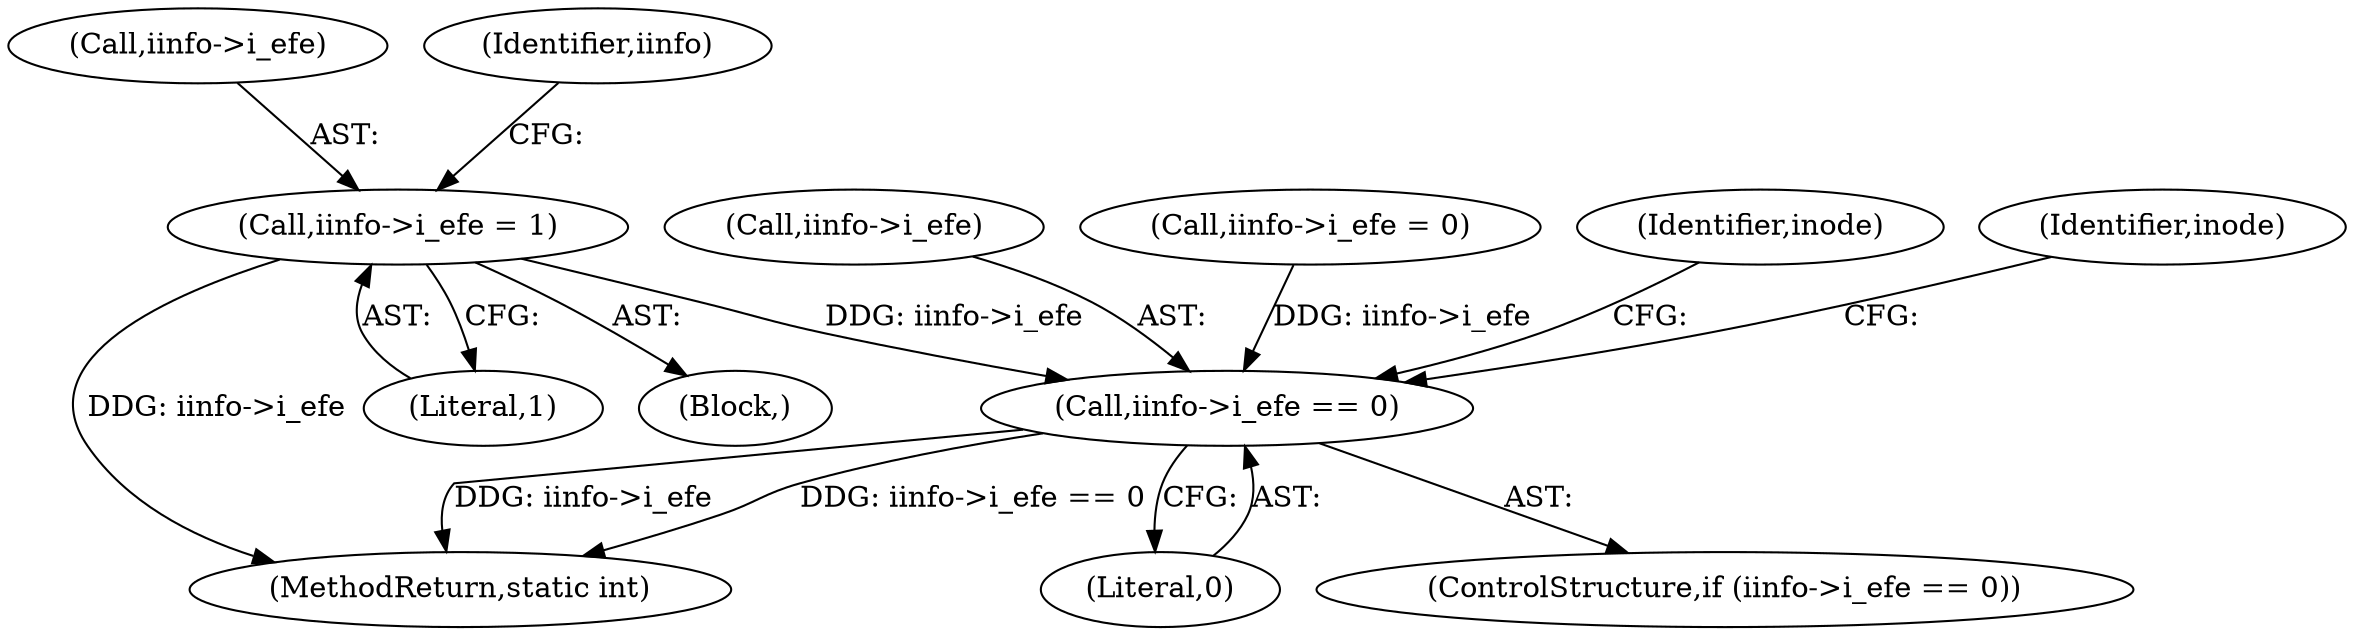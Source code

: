 digraph "0_linux_e159332b9af4b04d882dbcfe1bb0117f0a6d4b58@pointer" {
"1000411" [label="(Call,iinfo->i_efe = 1)"];
"1000762" [label="(Call,iinfo->i_efe == 0)"];
"1000411" [label="(Call,iinfo->i_efe = 1)"];
"1000412" [label="(Call,iinfo->i_efe)"];
"1000418" [label="(Identifier,iinfo)"];
"1000410" [label="(Block,)"];
"1000763" [label="(Call,iinfo->i_efe)"];
"1000467" [label="(Call,iinfo->i_efe = 0)"];
"1000871" [label="(Identifier,inode)"];
"1000761" [label="(ControlStructure,if (iinfo->i_efe == 0))"];
"1001226" [label="(MethodReturn,static int)"];
"1000766" [label="(Literal,0)"];
"1000770" [label="(Identifier,inode)"];
"1000415" [label="(Literal,1)"];
"1000762" [label="(Call,iinfo->i_efe == 0)"];
"1000411" -> "1000410"  [label="AST: "];
"1000411" -> "1000415"  [label="CFG: "];
"1000412" -> "1000411"  [label="AST: "];
"1000415" -> "1000411"  [label="AST: "];
"1000418" -> "1000411"  [label="CFG: "];
"1000411" -> "1001226"  [label="DDG: iinfo->i_efe"];
"1000411" -> "1000762"  [label="DDG: iinfo->i_efe"];
"1000762" -> "1000761"  [label="AST: "];
"1000762" -> "1000766"  [label="CFG: "];
"1000763" -> "1000762"  [label="AST: "];
"1000766" -> "1000762"  [label="AST: "];
"1000770" -> "1000762"  [label="CFG: "];
"1000871" -> "1000762"  [label="CFG: "];
"1000762" -> "1001226"  [label="DDG: iinfo->i_efe == 0"];
"1000762" -> "1001226"  [label="DDG: iinfo->i_efe"];
"1000467" -> "1000762"  [label="DDG: iinfo->i_efe"];
}
